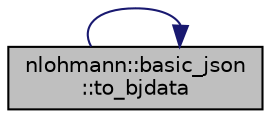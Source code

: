 digraph "nlohmann::basic_json::to_bjdata"
{
 // LATEX_PDF_SIZE
  edge [fontname="Helvetica",fontsize="10",labelfontname="Helvetica",labelfontsize="10"];
  node [fontname="Helvetica",fontsize="10",shape=record];
  rankdir="LR";
  Node1 [label="nlohmann::basic_json\l::to_bjdata",height=0.2,width=0.4,color="black", fillcolor="grey75", style="filled", fontcolor="black",tooltip="create a BJData serialization of a given JSON value"];
  Node1 -> Node1 [color="midnightblue",fontsize="10",style="solid",fontname="Helvetica"];
}
